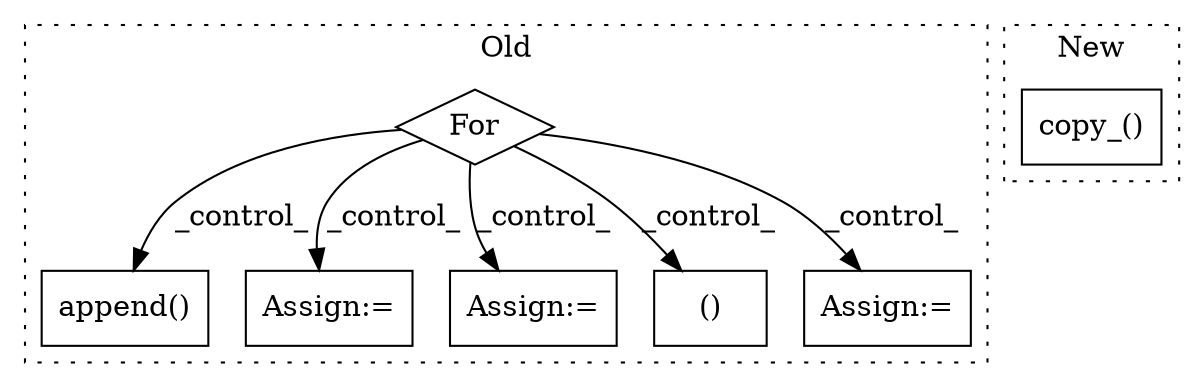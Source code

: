 digraph G {
subgraph cluster0 {
1 [label="append()" a="75" s="5370,5429" l="32,1" shape="box"];
3 [label="Assign:=" a="68" s="5549" l="3" shape="box"];
4 [label="Assign:=" a="68" s="5260" l="20" shape="box"];
5 [label="For" a="107" s="5201,5238" l="4,14" shape="diamond"];
6 [label="()" a="54" s="5260" l="17" shape="box"];
7 [label="Assign:=" a="68" s="5481" l="3" shape="box"];
label = "Old";
style="dotted";
}
subgraph cluster1 {
2 [label="copy_()" a="75" s="5635,5690" l="51,1" shape="box"];
label = "New";
style="dotted";
}
5 -> 3 [label="_control_"];
5 -> 1 [label="_control_"];
5 -> 7 [label="_control_"];
5 -> 4 [label="_control_"];
5 -> 6 [label="_control_"];
}